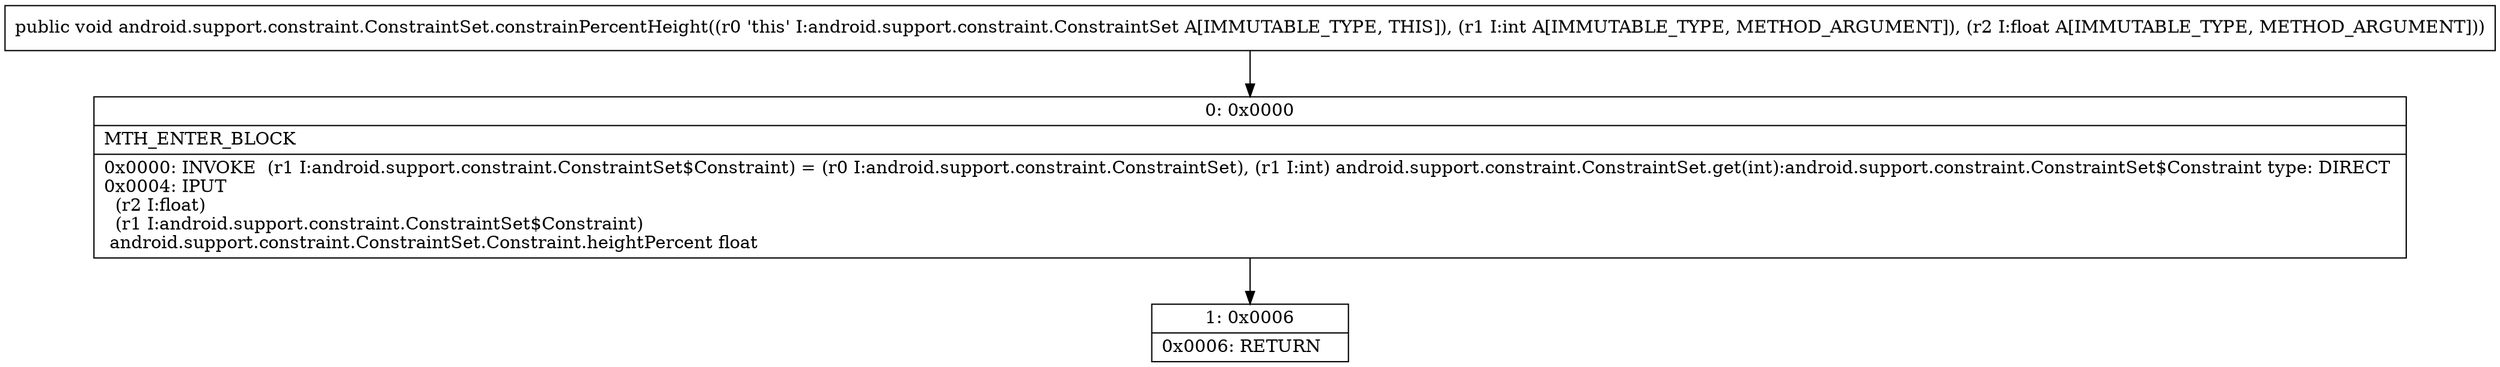 digraph "CFG forandroid.support.constraint.ConstraintSet.constrainPercentHeight(IF)V" {
Node_0 [shape=record,label="{0\:\ 0x0000|MTH_ENTER_BLOCK\l|0x0000: INVOKE  (r1 I:android.support.constraint.ConstraintSet$Constraint) = (r0 I:android.support.constraint.ConstraintSet), (r1 I:int) android.support.constraint.ConstraintSet.get(int):android.support.constraint.ConstraintSet$Constraint type: DIRECT \l0x0004: IPUT  \l  (r2 I:float)\l  (r1 I:android.support.constraint.ConstraintSet$Constraint)\l android.support.constraint.ConstraintSet.Constraint.heightPercent float \l}"];
Node_1 [shape=record,label="{1\:\ 0x0006|0x0006: RETURN   \l}"];
MethodNode[shape=record,label="{public void android.support.constraint.ConstraintSet.constrainPercentHeight((r0 'this' I:android.support.constraint.ConstraintSet A[IMMUTABLE_TYPE, THIS]), (r1 I:int A[IMMUTABLE_TYPE, METHOD_ARGUMENT]), (r2 I:float A[IMMUTABLE_TYPE, METHOD_ARGUMENT])) }"];
MethodNode -> Node_0;
Node_0 -> Node_1;
}

